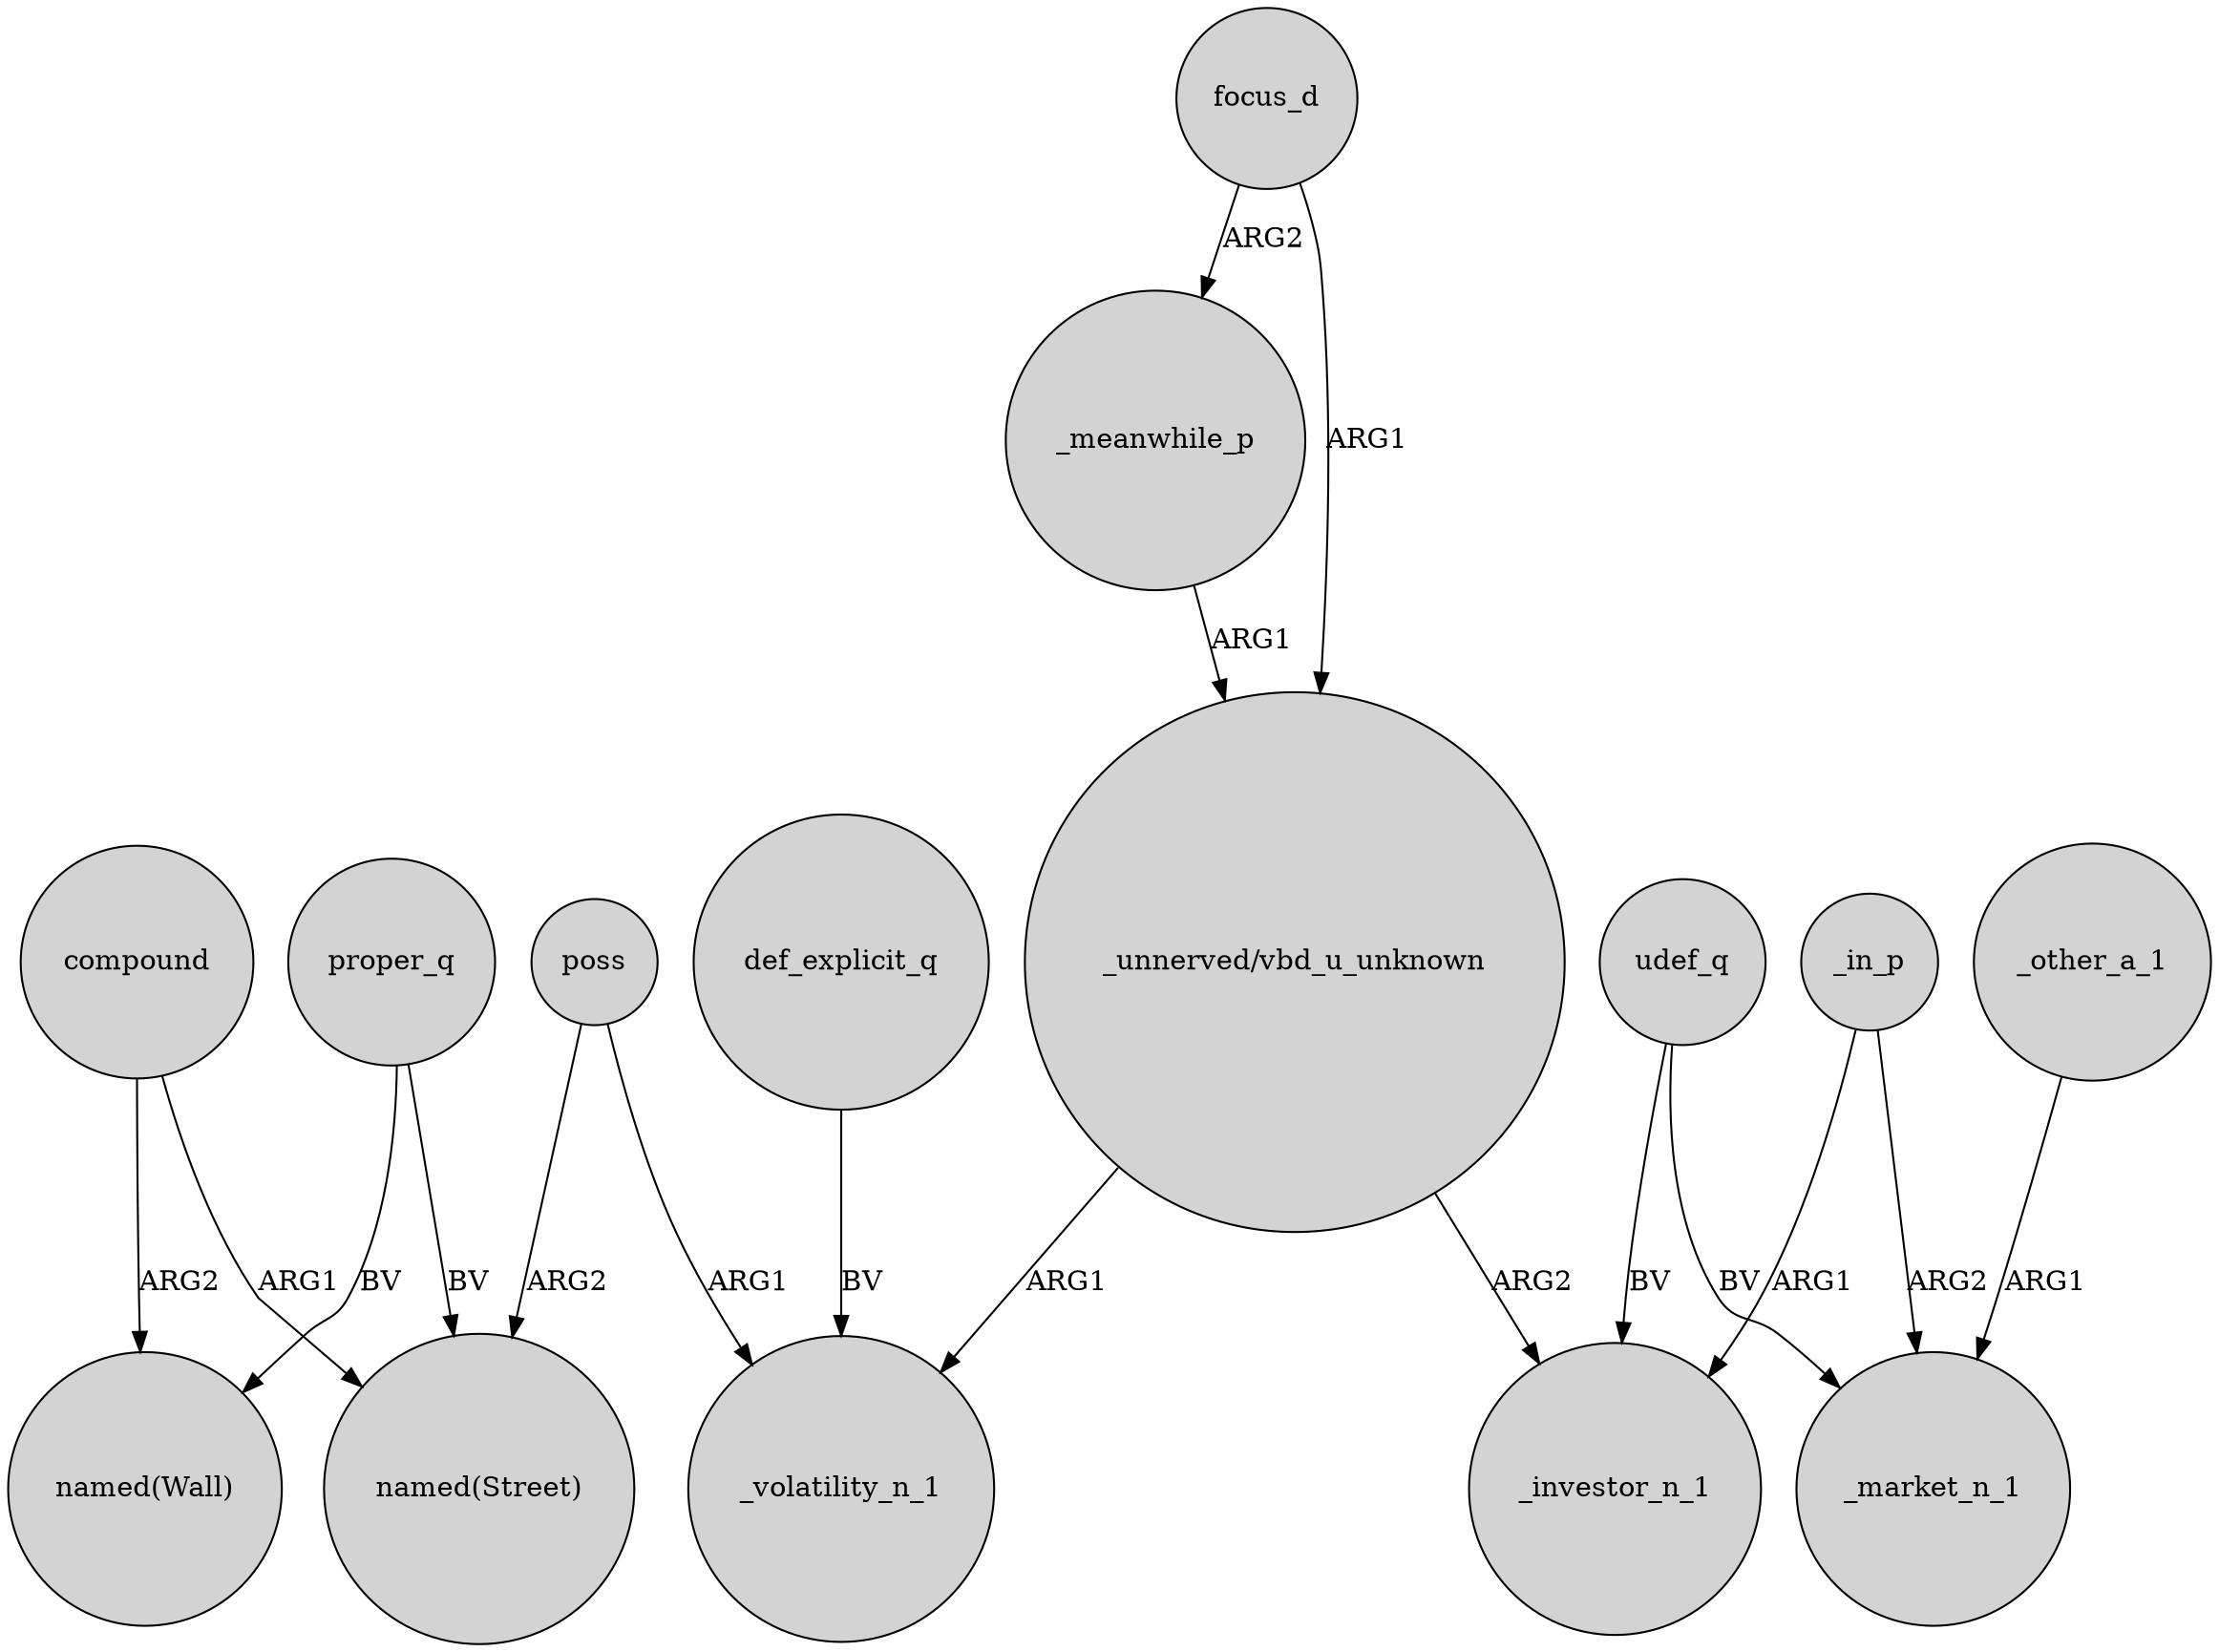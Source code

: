 digraph {
	node [shape=circle style=filled]
	compound -> "named(Wall)" [label=ARG2]
	_in_p -> _market_n_1 [label=ARG2]
	_in_p -> _investor_n_1 [label=ARG1]
	_other_a_1 -> _market_n_1 [label=ARG1]
	_meanwhile_p -> "_unnerved/vbd_u_unknown" [label=ARG1]
	focus_d -> _meanwhile_p [label=ARG2]
	udef_q -> _market_n_1 [label=BV]
	def_explicit_q -> _volatility_n_1 [label=BV]
	poss -> _volatility_n_1 [label=ARG1]
	"_unnerved/vbd_u_unknown" -> _volatility_n_1 [label=ARG1]
	udef_q -> _investor_n_1 [label=BV]
	compound -> "named(Street)" [label=ARG1]
	focus_d -> "_unnerved/vbd_u_unknown" [label=ARG1]
	proper_q -> "named(Wall)" [label=BV]
	"_unnerved/vbd_u_unknown" -> _investor_n_1 [label=ARG2]
	proper_q -> "named(Street)" [label=BV]
	poss -> "named(Street)" [label=ARG2]
}
